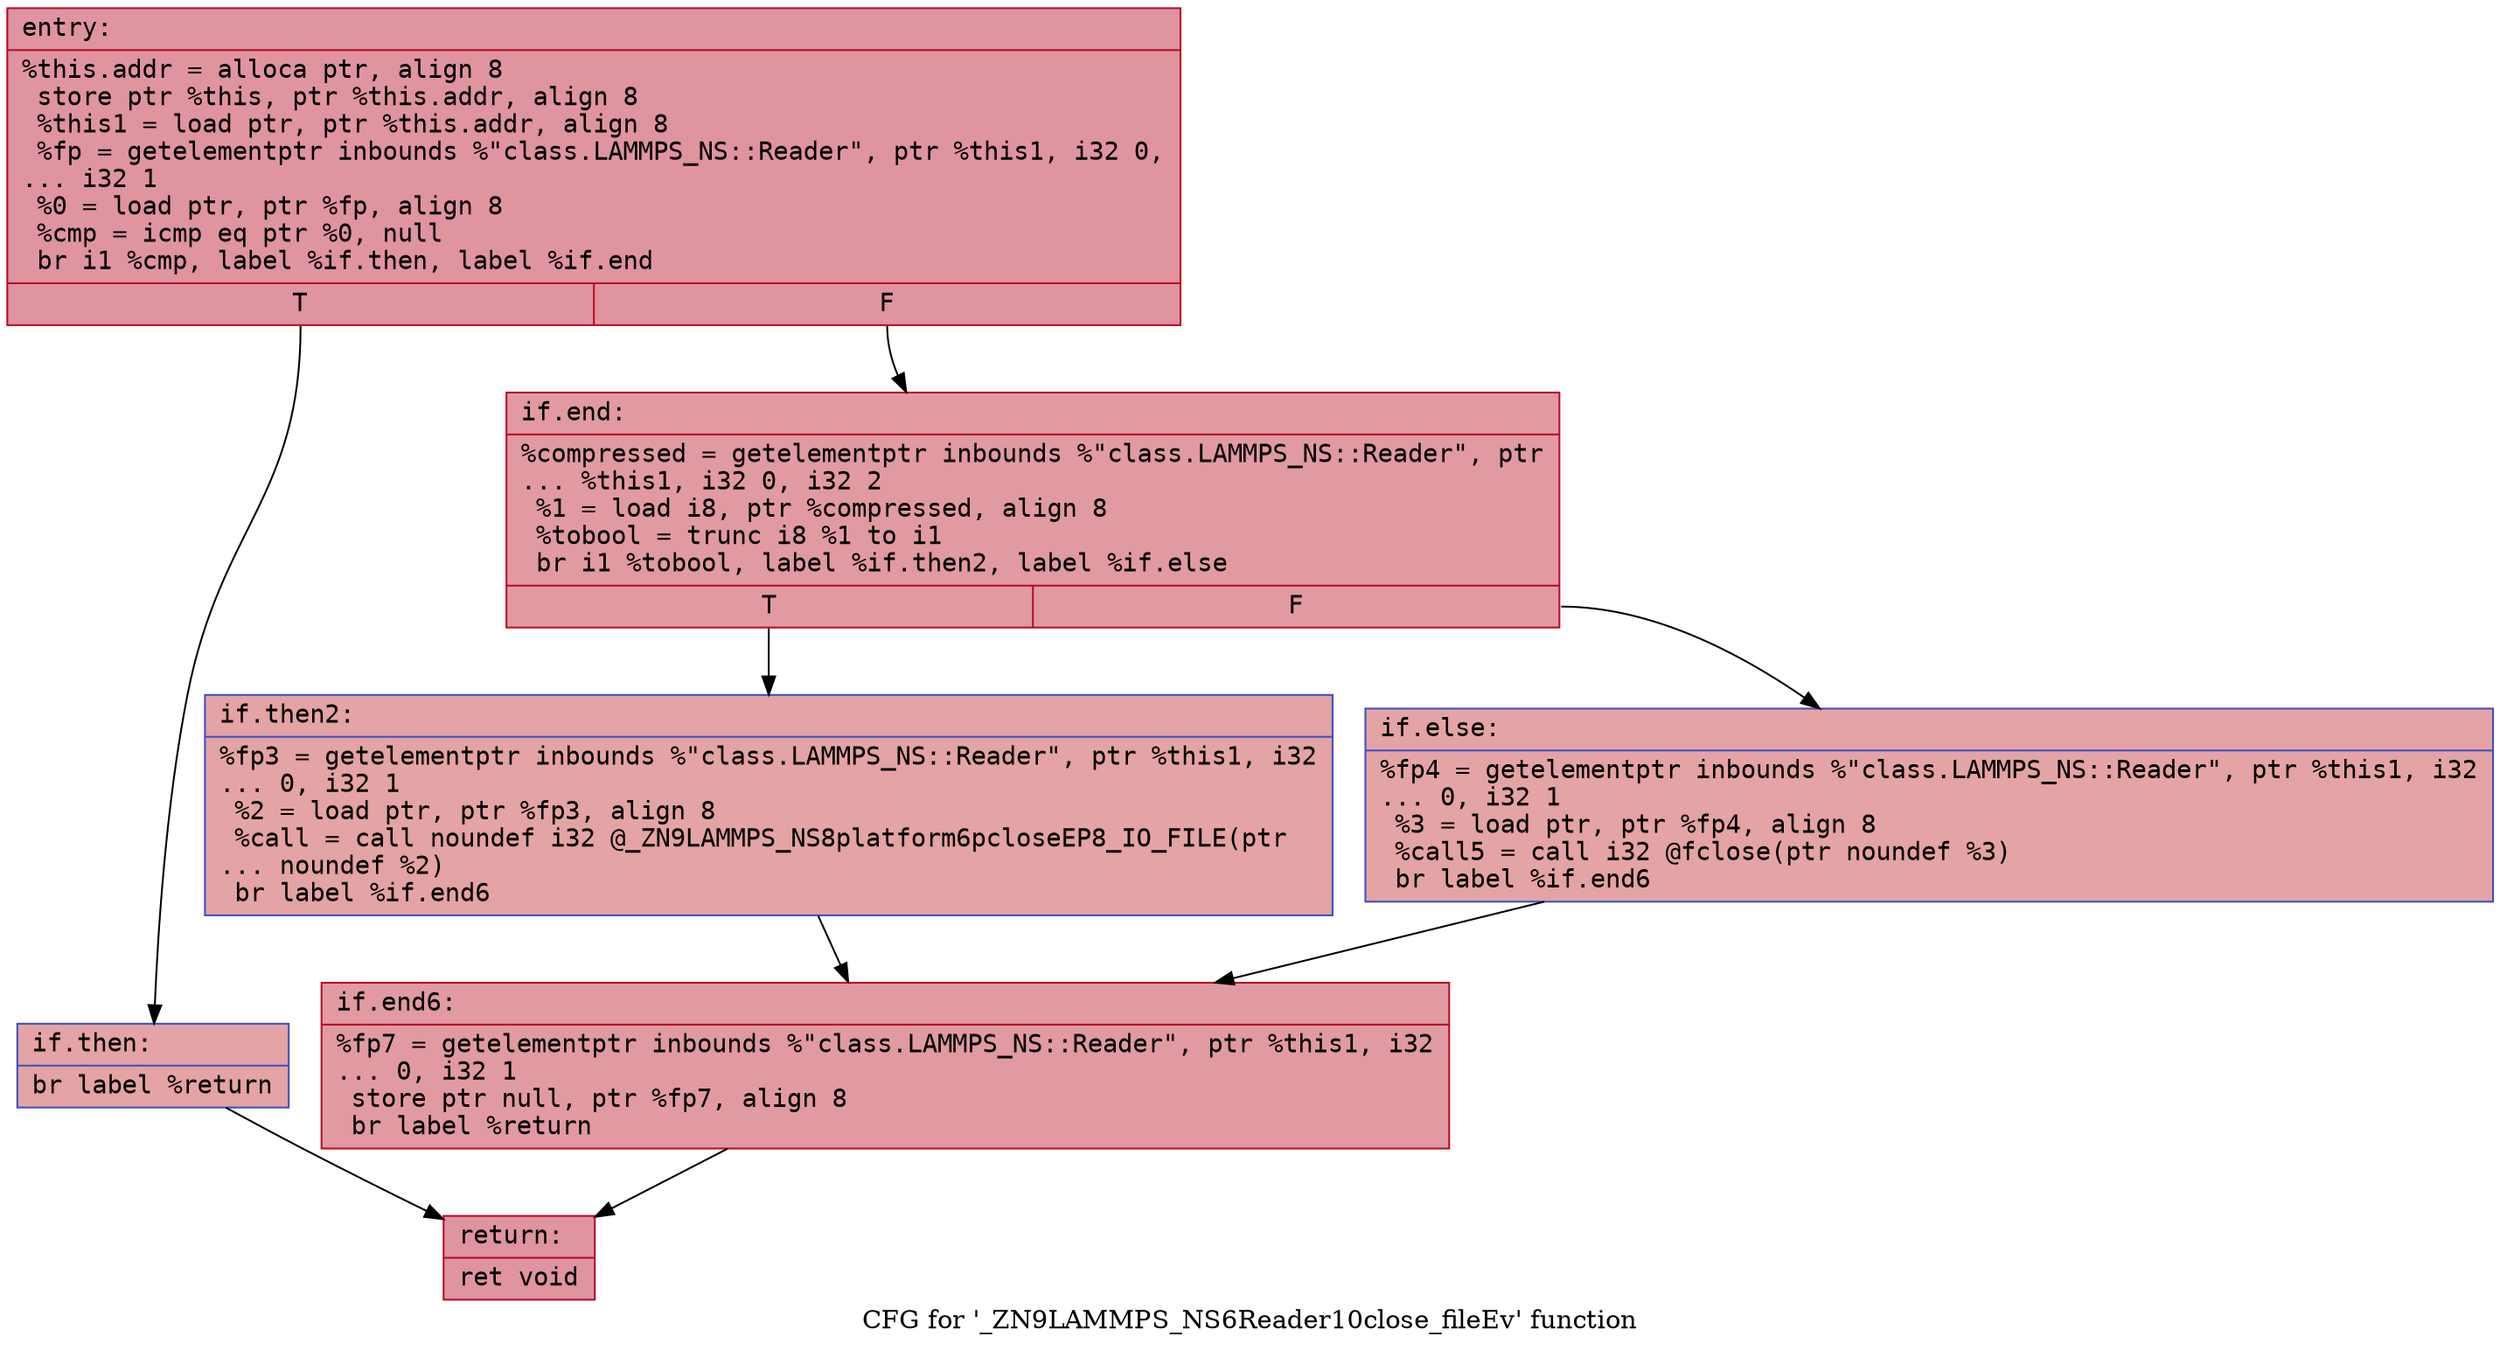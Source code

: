 digraph "CFG for '_ZN9LAMMPS_NS6Reader10close_fileEv' function" {
	label="CFG for '_ZN9LAMMPS_NS6Reader10close_fileEv' function";

	Node0x55a6f5361110 [shape=record,color="#b70d28ff", style=filled, fillcolor="#b70d2870" fontname="Courier",label="{entry:\l|  %this.addr = alloca ptr, align 8\l  store ptr %this, ptr %this.addr, align 8\l  %this1 = load ptr, ptr %this.addr, align 8\l  %fp = getelementptr inbounds %\"class.LAMMPS_NS::Reader\", ptr %this1, i32 0,\l... i32 1\l  %0 = load ptr, ptr %fp, align 8\l  %cmp = icmp eq ptr %0, null\l  br i1 %cmp, label %if.then, label %if.end\l|{<s0>T|<s1>F}}"];
	Node0x55a6f5361110:s0 -> Node0x55a6f5361380[tooltip="entry -> if.then\nProbability 37.50%" ];
	Node0x55a6f5361110:s1 -> Node0x55a6f53613f0[tooltip="entry -> if.end\nProbability 62.50%" ];
	Node0x55a6f5361380 [shape=record,color="#3d50c3ff", style=filled, fillcolor="#c32e3170" fontname="Courier",label="{if.then:\l|  br label %return\l}"];
	Node0x55a6f5361380 -> Node0x55a6f5361510[tooltip="if.then -> return\nProbability 100.00%" ];
	Node0x55a6f53613f0 [shape=record,color="#b70d28ff", style=filled, fillcolor="#bb1b2c70" fontname="Courier",label="{if.end:\l|  %compressed = getelementptr inbounds %\"class.LAMMPS_NS::Reader\", ptr\l... %this1, i32 0, i32 2\l  %1 = load i8, ptr %compressed, align 8\l  %tobool = trunc i8 %1 to i1\l  br i1 %tobool, label %if.then2, label %if.else\l|{<s0>T|<s1>F}}"];
	Node0x55a6f53613f0:s0 -> Node0x55a6f5361710[tooltip="if.end -> if.then2\nProbability 50.00%" ];
	Node0x55a6f53613f0:s1 -> Node0x55a6f5361790[tooltip="if.end -> if.else\nProbability 50.00%" ];
	Node0x55a6f5361710 [shape=record,color="#3d50c3ff", style=filled, fillcolor="#c32e3170" fontname="Courier",label="{if.then2:\l|  %fp3 = getelementptr inbounds %\"class.LAMMPS_NS::Reader\", ptr %this1, i32\l... 0, i32 1\l  %2 = load ptr, ptr %fp3, align 8\l  %call = call noundef i32 @_ZN9LAMMPS_NS8platform6pcloseEP8_IO_FILE(ptr\l... noundef %2)\l  br label %if.end6\l}"];
	Node0x55a6f5361710 -> Node0x55a6f5361de0[tooltip="if.then2 -> if.end6\nProbability 100.00%" ];
	Node0x55a6f5361790 [shape=record,color="#3d50c3ff", style=filled, fillcolor="#c32e3170" fontname="Courier",label="{if.else:\l|  %fp4 = getelementptr inbounds %\"class.LAMMPS_NS::Reader\", ptr %this1, i32\l... 0, i32 1\l  %3 = load ptr, ptr %fp4, align 8\l  %call5 = call i32 @fclose(ptr noundef %3)\l  br label %if.end6\l}"];
	Node0x55a6f5361790 -> Node0x55a6f5361de0[tooltip="if.else -> if.end6\nProbability 100.00%" ];
	Node0x55a6f5361de0 [shape=record,color="#b70d28ff", style=filled, fillcolor="#bb1b2c70" fontname="Courier",label="{if.end6:\l|  %fp7 = getelementptr inbounds %\"class.LAMMPS_NS::Reader\", ptr %this1, i32\l... 0, i32 1\l  store ptr null, ptr %fp7, align 8\l  br label %return\l}"];
	Node0x55a6f5361de0 -> Node0x55a6f5361510[tooltip="if.end6 -> return\nProbability 100.00%" ];
	Node0x55a6f5361510 [shape=record,color="#b70d28ff", style=filled, fillcolor="#b70d2870" fontname="Courier",label="{return:\l|  ret void\l}"];
}
